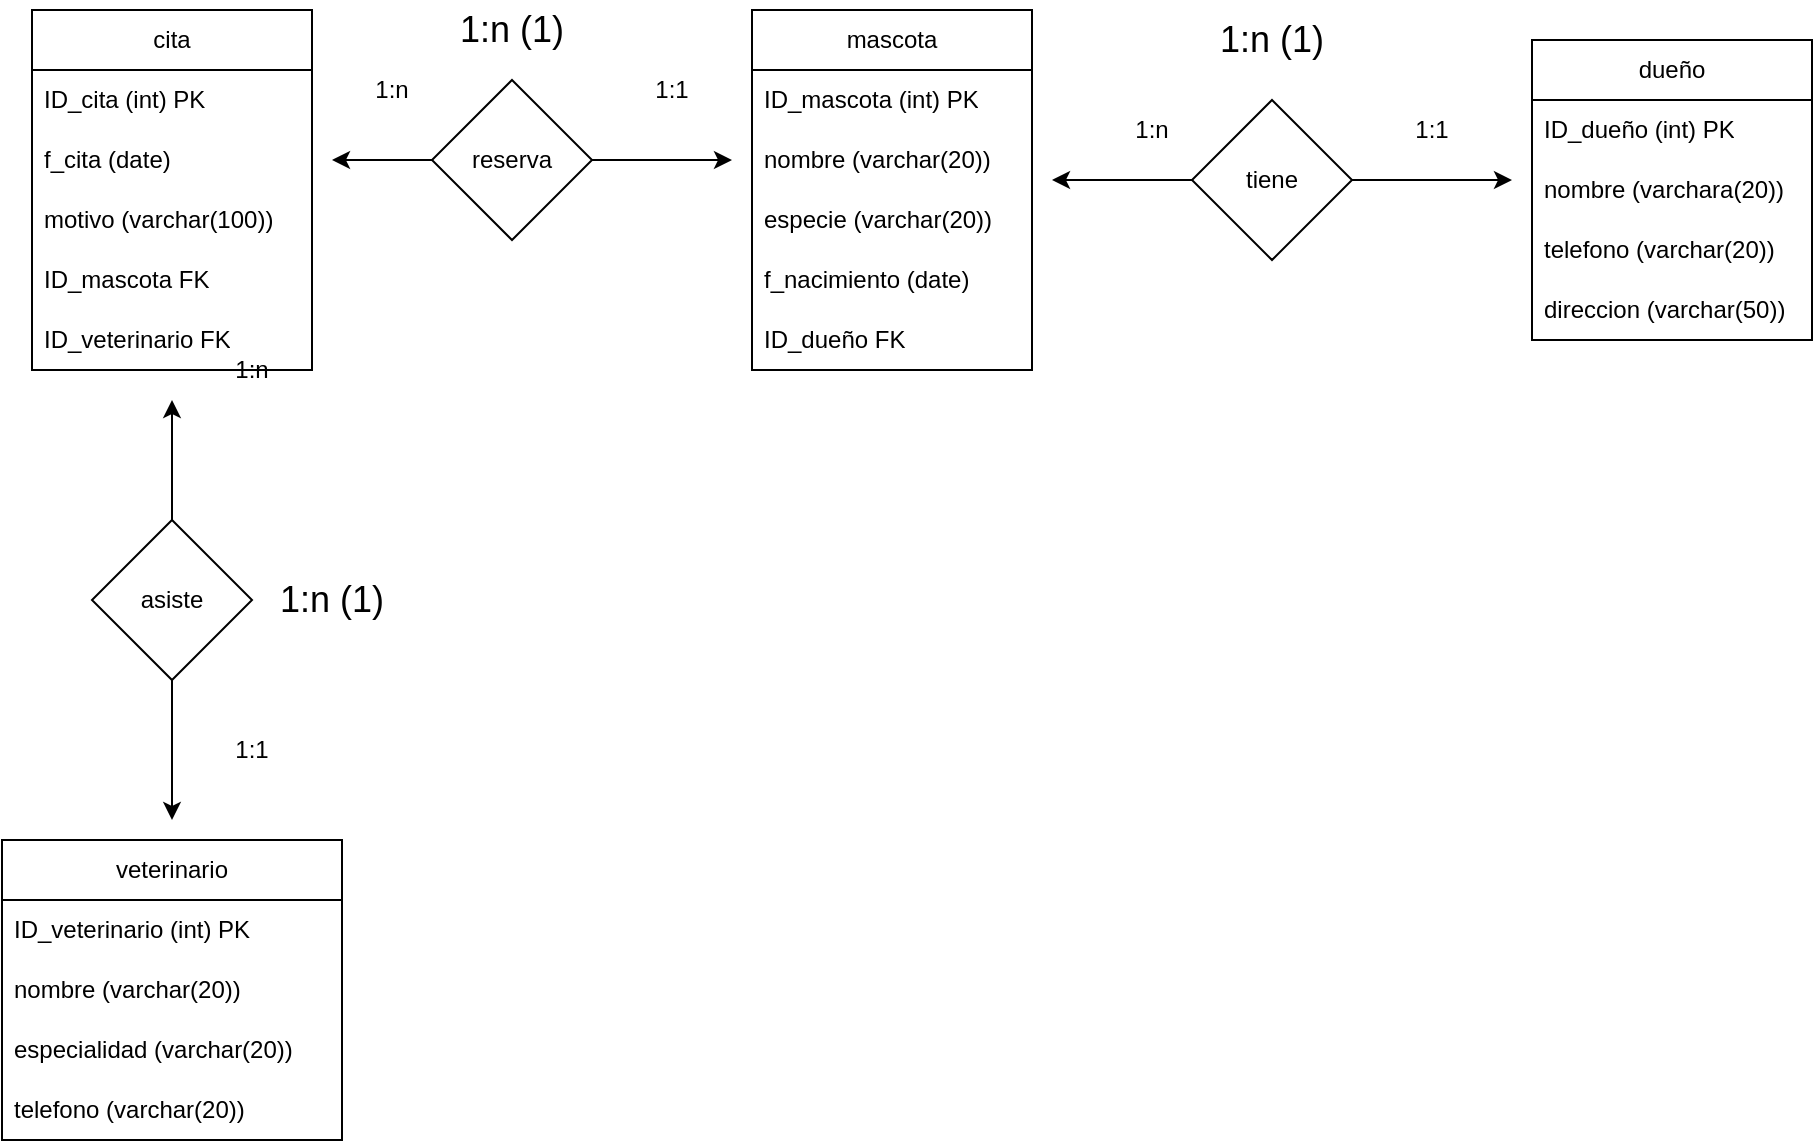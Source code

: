 <mxfile version="24.8.4">
  <diagram name="Página-1" id="kgnSj4rCz_fZXY4F1q7W">
    <mxGraphModel dx="2261" dy="833" grid="1" gridSize="10" guides="1" tooltips="1" connect="1" arrows="1" fold="1" page="1" pageScale="1" pageWidth="827" pageHeight="1169" math="0" shadow="0">
      <root>
        <mxCell id="0" />
        <mxCell id="1" parent="0" />
        <mxCell id="jzr-ihQ03krK784407HE-1" value="dueño" style="swimlane;fontStyle=0;childLayout=stackLayout;horizontal=1;startSize=30;horizontalStack=0;resizeParent=1;resizeParentMax=0;resizeLast=0;collapsible=1;marginBottom=0;whiteSpace=wrap;html=1;" vertex="1" parent="1">
          <mxGeometry x="510" y="150" width="140" height="150" as="geometry" />
        </mxCell>
        <mxCell id="jzr-ihQ03krK784407HE-2" value="ID_dueño (int) PK" style="text;strokeColor=none;fillColor=none;align=left;verticalAlign=middle;spacingLeft=4;spacingRight=4;overflow=hidden;points=[[0,0.5],[1,0.5]];portConstraint=eastwest;rotatable=0;whiteSpace=wrap;html=1;" vertex="1" parent="jzr-ihQ03krK784407HE-1">
          <mxGeometry y="30" width="140" height="30" as="geometry" />
        </mxCell>
        <mxCell id="jzr-ihQ03krK784407HE-3" value="nombre (varchara(20))" style="text;strokeColor=none;fillColor=none;align=left;verticalAlign=middle;spacingLeft=4;spacingRight=4;overflow=hidden;points=[[0,0.5],[1,0.5]];portConstraint=eastwest;rotatable=0;whiteSpace=wrap;html=1;" vertex="1" parent="jzr-ihQ03krK784407HE-1">
          <mxGeometry y="60" width="140" height="30" as="geometry" />
        </mxCell>
        <mxCell id="jzr-ihQ03krK784407HE-4" value="telefono (varchar(20))" style="text;strokeColor=none;fillColor=none;align=left;verticalAlign=middle;spacingLeft=4;spacingRight=4;overflow=hidden;points=[[0,0.5],[1,0.5]];portConstraint=eastwest;rotatable=0;whiteSpace=wrap;html=1;" vertex="1" parent="jzr-ihQ03krK784407HE-1">
          <mxGeometry y="90" width="140" height="30" as="geometry" />
        </mxCell>
        <mxCell id="jzr-ihQ03krK784407HE-17" value="direccion (varchar(50))" style="text;strokeColor=none;fillColor=none;align=left;verticalAlign=middle;spacingLeft=4;spacingRight=4;overflow=hidden;points=[[0,0.5],[1,0.5]];portConstraint=eastwest;rotatable=0;whiteSpace=wrap;html=1;" vertex="1" parent="jzr-ihQ03krK784407HE-1">
          <mxGeometry y="120" width="140" height="30" as="geometry" />
        </mxCell>
        <mxCell id="jzr-ihQ03krK784407HE-5" value="mascota" style="swimlane;fontStyle=0;childLayout=stackLayout;horizontal=1;startSize=30;horizontalStack=0;resizeParent=1;resizeParentMax=0;resizeLast=0;collapsible=1;marginBottom=0;whiteSpace=wrap;html=1;" vertex="1" parent="1">
          <mxGeometry x="120" y="135" width="140" height="180" as="geometry" />
        </mxCell>
        <mxCell id="jzr-ihQ03krK784407HE-6" value="ID_mascota (int) PK" style="text;strokeColor=none;fillColor=none;align=left;verticalAlign=middle;spacingLeft=4;spacingRight=4;overflow=hidden;points=[[0,0.5],[1,0.5]];portConstraint=eastwest;rotatable=0;whiteSpace=wrap;html=1;" vertex="1" parent="jzr-ihQ03krK784407HE-5">
          <mxGeometry y="30" width="140" height="30" as="geometry" />
        </mxCell>
        <mxCell id="jzr-ihQ03krK784407HE-7" value="nombre (varchar(20))" style="text;strokeColor=none;fillColor=none;align=left;verticalAlign=middle;spacingLeft=4;spacingRight=4;overflow=hidden;points=[[0,0.5],[1,0.5]];portConstraint=eastwest;rotatable=0;whiteSpace=wrap;html=1;" vertex="1" parent="jzr-ihQ03krK784407HE-5">
          <mxGeometry y="60" width="140" height="30" as="geometry" />
        </mxCell>
        <mxCell id="jzr-ihQ03krK784407HE-8" value="especie (varchar(20))" style="text;strokeColor=none;fillColor=none;align=left;verticalAlign=middle;spacingLeft=4;spacingRight=4;overflow=hidden;points=[[0,0.5],[1,0.5]];portConstraint=eastwest;rotatable=0;whiteSpace=wrap;html=1;" vertex="1" parent="jzr-ihQ03krK784407HE-5">
          <mxGeometry y="90" width="140" height="30" as="geometry" />
        </mxCell>
        <mxCell id="jzr-ihQ03krK784407HE-19" value="f_nacimiento (date)" style="text;strokeColor=none;fillColor=none;align=left;verticalAlign=middle;spacingLeft=4;spacingRight=4;overflow=hidden;points=[[0,0.5],[1,0.5]];portConstraint=eastwest;rotatable=0;whiteSpace=wrap;html=1;" vertex="1" parent="jzr-ihQ03krK784407HE-5">
          <mxGeometry y="120" width="140" height="30" as="geometry" />
        </mxCell>
        <mxCell id="jzr-ihQ03krK784407HE-20" value="ID_dueño FK" style="text;strokeColor=none;fillColor=none;align=left;verticalAlign=middle;spacingLeft=4;spacingRight=4;overflow=hidden;points=[[0,0.5],[1,0.5]];portConstraint=eastwest;rotatable=0;whiteSpace=wrap;html=1;" vertex="1" parent="jzr-ihQ03krK784407HE-5">
          <mxGeometry y="150" width="140" height="30" as="geometry" />
        </mxCell>
        <mxCell id="jzr-ihQ03krK784407HE-9" value="cita" style="swimlane;fontStyle=0;childLayout=stackLayout;horizontal=1;startSize=30;horizontalStack=0;resizeParent=1;resizeParentMax=0;resizeLast=0;collapsible=1;marginBottom=0;whiteSpace=wrap;html=1;" vertex="1" parent="1">
          <mxGeometry x="-240" y="135" width="140" height="180" as="geometry" />
        </mxCell>
        <mxCell id="jzr-ihQ03krK784407HE-10" value="ID_cita (int) PK" style="text;strokeColor=none;fillColor=none;align=left;verticalAlign=middle;spacingLeft=4;spacingRight=4;overflow=hidden;points=[[0,0.5],[1,0.5]];portConstraint=eastwest;rotatable=0;whiteSpace=wrap;html=1;" vertex="1" parent="jzr-ihQ03krK784407HE-9">
          <mxGeometry y="30" width="140" height="30" as="geometry" />
        </mxCell>
        <mxCell id="jzr-ihQ03krK784407HE-11" value="f_cita (date)" style="text;strokeColor=none;fillColor=none;align=left;verticalAlign=middle;spacingLeft=4;spacingRight=4;overflow=hidden;points=[[0,0.5],[1,0.5]];portConstraint=eastwest;rotatable=0;whiteSpace=wrap;html=1;" vertex="1" parent="jzr-ihQ03krK784407HE-9">
          <mxGeometry y="60" width="140" height="30" as="geometry" />
        </mxCell>
        <mxCell id="jzr-ihQ03krK784407HE-12" value="motivo (varchar(100))" style="text;strokeColor=none;fillColor=none;align=left;verticalAlign=middle;spacingLeft=4;spacingRight=4;overflow=hidden;points=[[0,0.5],[1,0.5]];portConstraint=eastwest;rotatable=0;whiteSpace=wrap;html=1;" vertex="1" parent="jzr-ihQ03krK784407HE-9">
          <mxGeometry y="90" width="140" height="30" as="geometry" />
        </mxCell>
        <mxCell id="jzr-ihQ03krK784407HE-41" value="ID_mascota FK" style="text;strokeColor=none;fillColor=none;align=left;verticalAlign=middle;spacingLeft=4;spacingRight=4;overflow=hidden;points=[[0,0.5],[1,0.5]];portConstraint=eastwest;rotatable=0;whiteSpace=wrap;html=1;" vertex="1" parent="jzr-ihQ03krK784407HE-9">
          <mxGeometry y="120" width="140" height="30" as="geometry" />
        </mxCell>
        <mxCell id="jzr-ihQ03krK784407HE-21" value="ID_veterinario FK" style="text;strokeColor=none;fillColor=none;align=left;verticalAlign=middle;spacingLeft=4;spacingRight=4;overflow=hidden;points=[[0,0.5],[1,0.5]];portConstraint=eastwest;rotatable=0;whiteSpace=wrap;html=1;" vertex="1" parent="jzr-ihQ03krK784407HE-9">
          <mxGeometry y="150" width="140" height="30" as="geometry" />
        </mxCell>
        <mxCell id="jzr-ihQ03krK784407HE-13" value="veterinario" style="swimlane;fontStyle=0;childLayout=stackLayout;horizontal=1;startSize=30;horizontalStack=0;resizeParent=1;resizeParentMax=0;resizeLast=0;collapsible=1;marginBottom=0;whiteSpace=wrap;html=1;" vertex="1" parent="1">
          <mxGeometry x="-255" y="550" width="170" height="150" as="geometry" />
        </mxCell>
        <mxCell id="jzr-ihQ03krK784407HE-14" value="ID_veterinario (int) PK" style="text;strokeColor=none;fillColor=none;align=left;verticalAlign=middle;spacingLeft=4;spacingRight=4;overflow=hidden;points=[[0,0.5],[1,0.5]];portConstraint=eastwest;rotatable=0;whiteSpace=wrap;html=1;" vertex="1" parent="jzr-ihQ03krK784407HE-13">
          <mxGeometry y="30" width="170" height="30" as="geometry" />
        </mxCell>
        <mxCell id="jzr-ihQ03krK784407HE-15" value="nombre (varchar(20))" style="text;strokeColor=none;fillColor=none;align=left;verticalAlign=middle;spacingLeft=4;spacingRight=4;overflow=hidden;points=[[0,0.5],[1,0.5]];portConstraint=eastwest;rotatable=0;whiteSpace=wrap;html=1;" vertex="1" parent="jzr-ihQ03krK784407HE-13">
          <mxGeometry y="60" width="170" height="30" as="geometry" />
        </mxCell>
        <mxCell id="jzr-ihQ03krK784407HE-16" value="especialidad (varchar(20))" style="text;strokeColor=none;fillColor=none;align=left;verticalAlign=middle;spacingLeft=4;spacingRight=4;overflow=hidden;points=[[0,0.5],[1,0.5]];portConstraint=eastwest;rotatable=0;whiteSpace=wrap;html=1;" vertex="1" parent="jzr-ihQ03krK784407HE-13">
          <mxGeometry y="90" width="170" height="30" as="geometry" />
        </mxCell>
        <mxCell id="jzr-ihQ03krK784407HE-22" value="telefono (varchar(20))" style="text;strokeColor=none;fillColor=none;align=left;verticalAlign=middle;spacingLeft=4;spacingRight=4;overflow=hidden;points=[[0,0.5],[1,0.5]];portConstraint=eastwest;rotatable=0;whiteSpace=wrap;html=1;" vertex="1" parent="jzr-ihQ03krK784407HE-13">
          <mxGeometry y="120" width="170" height="30" as="geometry" />
        </mxCell>
        <mxCell id="jzr-ihQ03krK784407HE-24" style="edgeStyle=orthogonalEdgeStyle;rounded=0;orthogonalLoop=1;jettySize=auto;html=1;" edge="1" parent="1" source="jzr-ihQ03krK784407HE-23">
          <mxGeometry relative="1" as="geometry">
            <mxPoint x="500" y="220" as="targetPoint" />
          </mxGeometry>
        </mxCell>
        <mxCell id="jzr-ihQ03krK784407HE-25" style="edgeStyle=orthogonalEdgeStyle;rounded=0;orthogonalLoop=1;jettySize=auto;html=1;" edge="1" parent="1" source="jzr-ihQ03krK784407HE-23">
          <mxGeometry relative="1" as="geometry">
            <mxPoint x="270" y="220" as="targetPoint" />
          </mxGeometry>
        </mxCell>
        <mxCell id="jzr-ihQ03krK784407HE-23" value="tiene" style="rhombus;whiteSpace=wrap;html=1;" vertex="1" parent="1">
          <mxGeometry x="340" y="180" width="80" height="80" as="geometry" />
        </mxCell>
        <mxCell id="jzr-ihQ03krK784407HE-26" value="1:n" style="text;html=1;align=center;verticalAlign=middle;whiteSpace=wrap;rounded=0;" vertex="1" parent="1">
          <mxGeometry x="290" y="180" width="60" height="30" as="geometry" />
        </mxCell>
        <mxCell id="jzr-ihQ03krK784407HE-27" value="1:1" style="text;html=1;align=center;verticalAlign=middle;whiteSpace=wrap;rounded=0;" vertex="1" parent="1">
          <mxGeometry x="430" y="180" width="60" height="30" as="geometry" />
        </mxCell>
        <mxCell id="jzr-ihQ03krK784407HE-28" value="&lt;font style=&quot;font-size: 18px;&quot;&gt;1:n (1)&lt;/font&gt;" style="text;html=1;align=center;verticalAlign=middle;whiteSpace=wrap;rounded=0;" vertex="1" parent="1">
          <mxGeometry x="350" y="135" width="60" height="30" as="geometry" />
        </mxCell>
        <mxCell id="jzr-ihQ03krK784407HE-30" style="edgeStyle=orthogonalEdgeStyle;rounded=0;orthogonalLoop=1;jettySize=auto;html=1;" edge="1" parent="1" source="jzr-ihQ03krK784407HE-29">
          <mxGeometry relative="1" as="geometry">
            <mxPoint x="110" y="210" as="targetPoint" />
          </mxGeometry>
        </mxCell>
        <mxCell id="jzr-ihQ03krK784407HE-31" style="edgeStyle=orthogonalEdgeStyle;rounded=0;orthogonalLoop=1;jettySize=auto;html=1;" edge="1" parent="1" source="jzr-ihQ03krK784407HE-29">
          <mxGeometry relative="1" as="geometry">
            <mxPoint x="-90" y="210" as="targetPoint" />
          </mxGeometry>
        </mxCell>
        <mxCell id="jzr-ihQ03krK784407HE-29" value="reserva" style="rhombus;whiteSpace=wrap;html=1;" vertex="1" parent="1">
          <mxGeometry x="-40" y="170" width="80" height="80" as="geometry" />
        </mxCell>
        <mxCell id="jzr-ihQ03krK784407HE-32" value="1:1" style="text;html=1;align=center;verticalAlign=middle;whiteSpace=wrap;rounded=0;" vertex="1" parent="1">
          <mxGeometry x="50" y="160" width="60" height="30" as="geometry" />
        </mxCell>
        <mxCell id="jzr-ihQ03krK784407HE-33" value="1:n" style="text;html=1;align=center;verticalAlign=middle;whiteSpace=wrap;rounded=0;" vertex="1" parent="1">
          <mxGeometry x="-90" y="160" width="60" height="30" as="geometry" />
        </mxCell>
        <mxCell id="jzr-ihQ03krK784407HE-34" value="&lt;font style=&quot;font-size: 18px;&quot;&gt;1:n (1)&lt;/font&gt;" style="text;html=1;align=center;verticalAlign=middle;whiteSpace=wrap;rounded=0;" vertex="1" parent="1">
          <mxGeometry x="-120" y="415" width="60" height="30" as="geometry" />
        </mxCell>
        <mxCell id="jzr-ihQ03krK784407HE-36" style="edgeStyle=orthogonalEdgeStyle;rounded=0;orthogonalLoop=1;jettySize=auto;html=1;" edge="1" parent="1" source="jzr-ihQ03krK784407HE-35">
          <mxGeometry relative="1" as="geometry">
            <mxPoint x="-170" y="330" as="targetPoint" />
          </mxGeometry>
        </mxCell>
        <mxCell id="jzr-ihQ03krK784407HE-37" style="edgeStyle=orthogonalEdgeStyle;rounded=0;orthogonalLoop=1;jettySize=auto;html=1;" edge="1" parent="1" source="jzr-ihQ03krK784407HE-35">
          <mxGeometry relative="1" as="geometry">
            <mxPoint x="-170" y="540" as="targetPoint" />
          </mxGeometry>
        </mxCell>
        <mxCell id="jzr-ihQ03krK784407HE-35" value="asiste" style="rhombus;whiteSpace=wrap;html=1;" vertex="1" parent="1">
          <mxGeometry x="-210" y="390" width="80" height="80" as="geometry" />
        </mxCell>
        <mxCell id="jzr-ihQ03krK784407HE-38" value="1:n" style="text;html=1;align=center;verticalAlign=middle;whiteSpace=wrap;rounded=0;" vertex="1" parent="1">
          <mxGeometry x="-160" y="300" width="60" height="30" as="geometry" />
        </mxCell>
        <mxCell id="jzr-ihQ03krK784407HE-39" value="1:1" style="text;html=1;align=center;verticalAlign=middle;whiteSpace=wrap;rounded=0;" vertex="1" parent="1">
          <mxGeometry x="-160" y="490" width="60" height="30" as="geometry" />
        </mxCell>
        <mxCell id="jzr-ihQ03krK784407HE-40" value="&lt;font style=&quot;font-size: 18px;&quot;&gt;1:n (1)&lt;/font&gt;" style="text;html=1;align=center;verticalAlign=middle;whiteSpace=wrap;rounded=0;" vertex="1" parent="1">
          <mxGeometry x="-30" y="130" width="60" height="30" as="geometry" />
        </mxCell>
      </root>
    </mxGraphModel>
  </diagram>
</mxfile>
